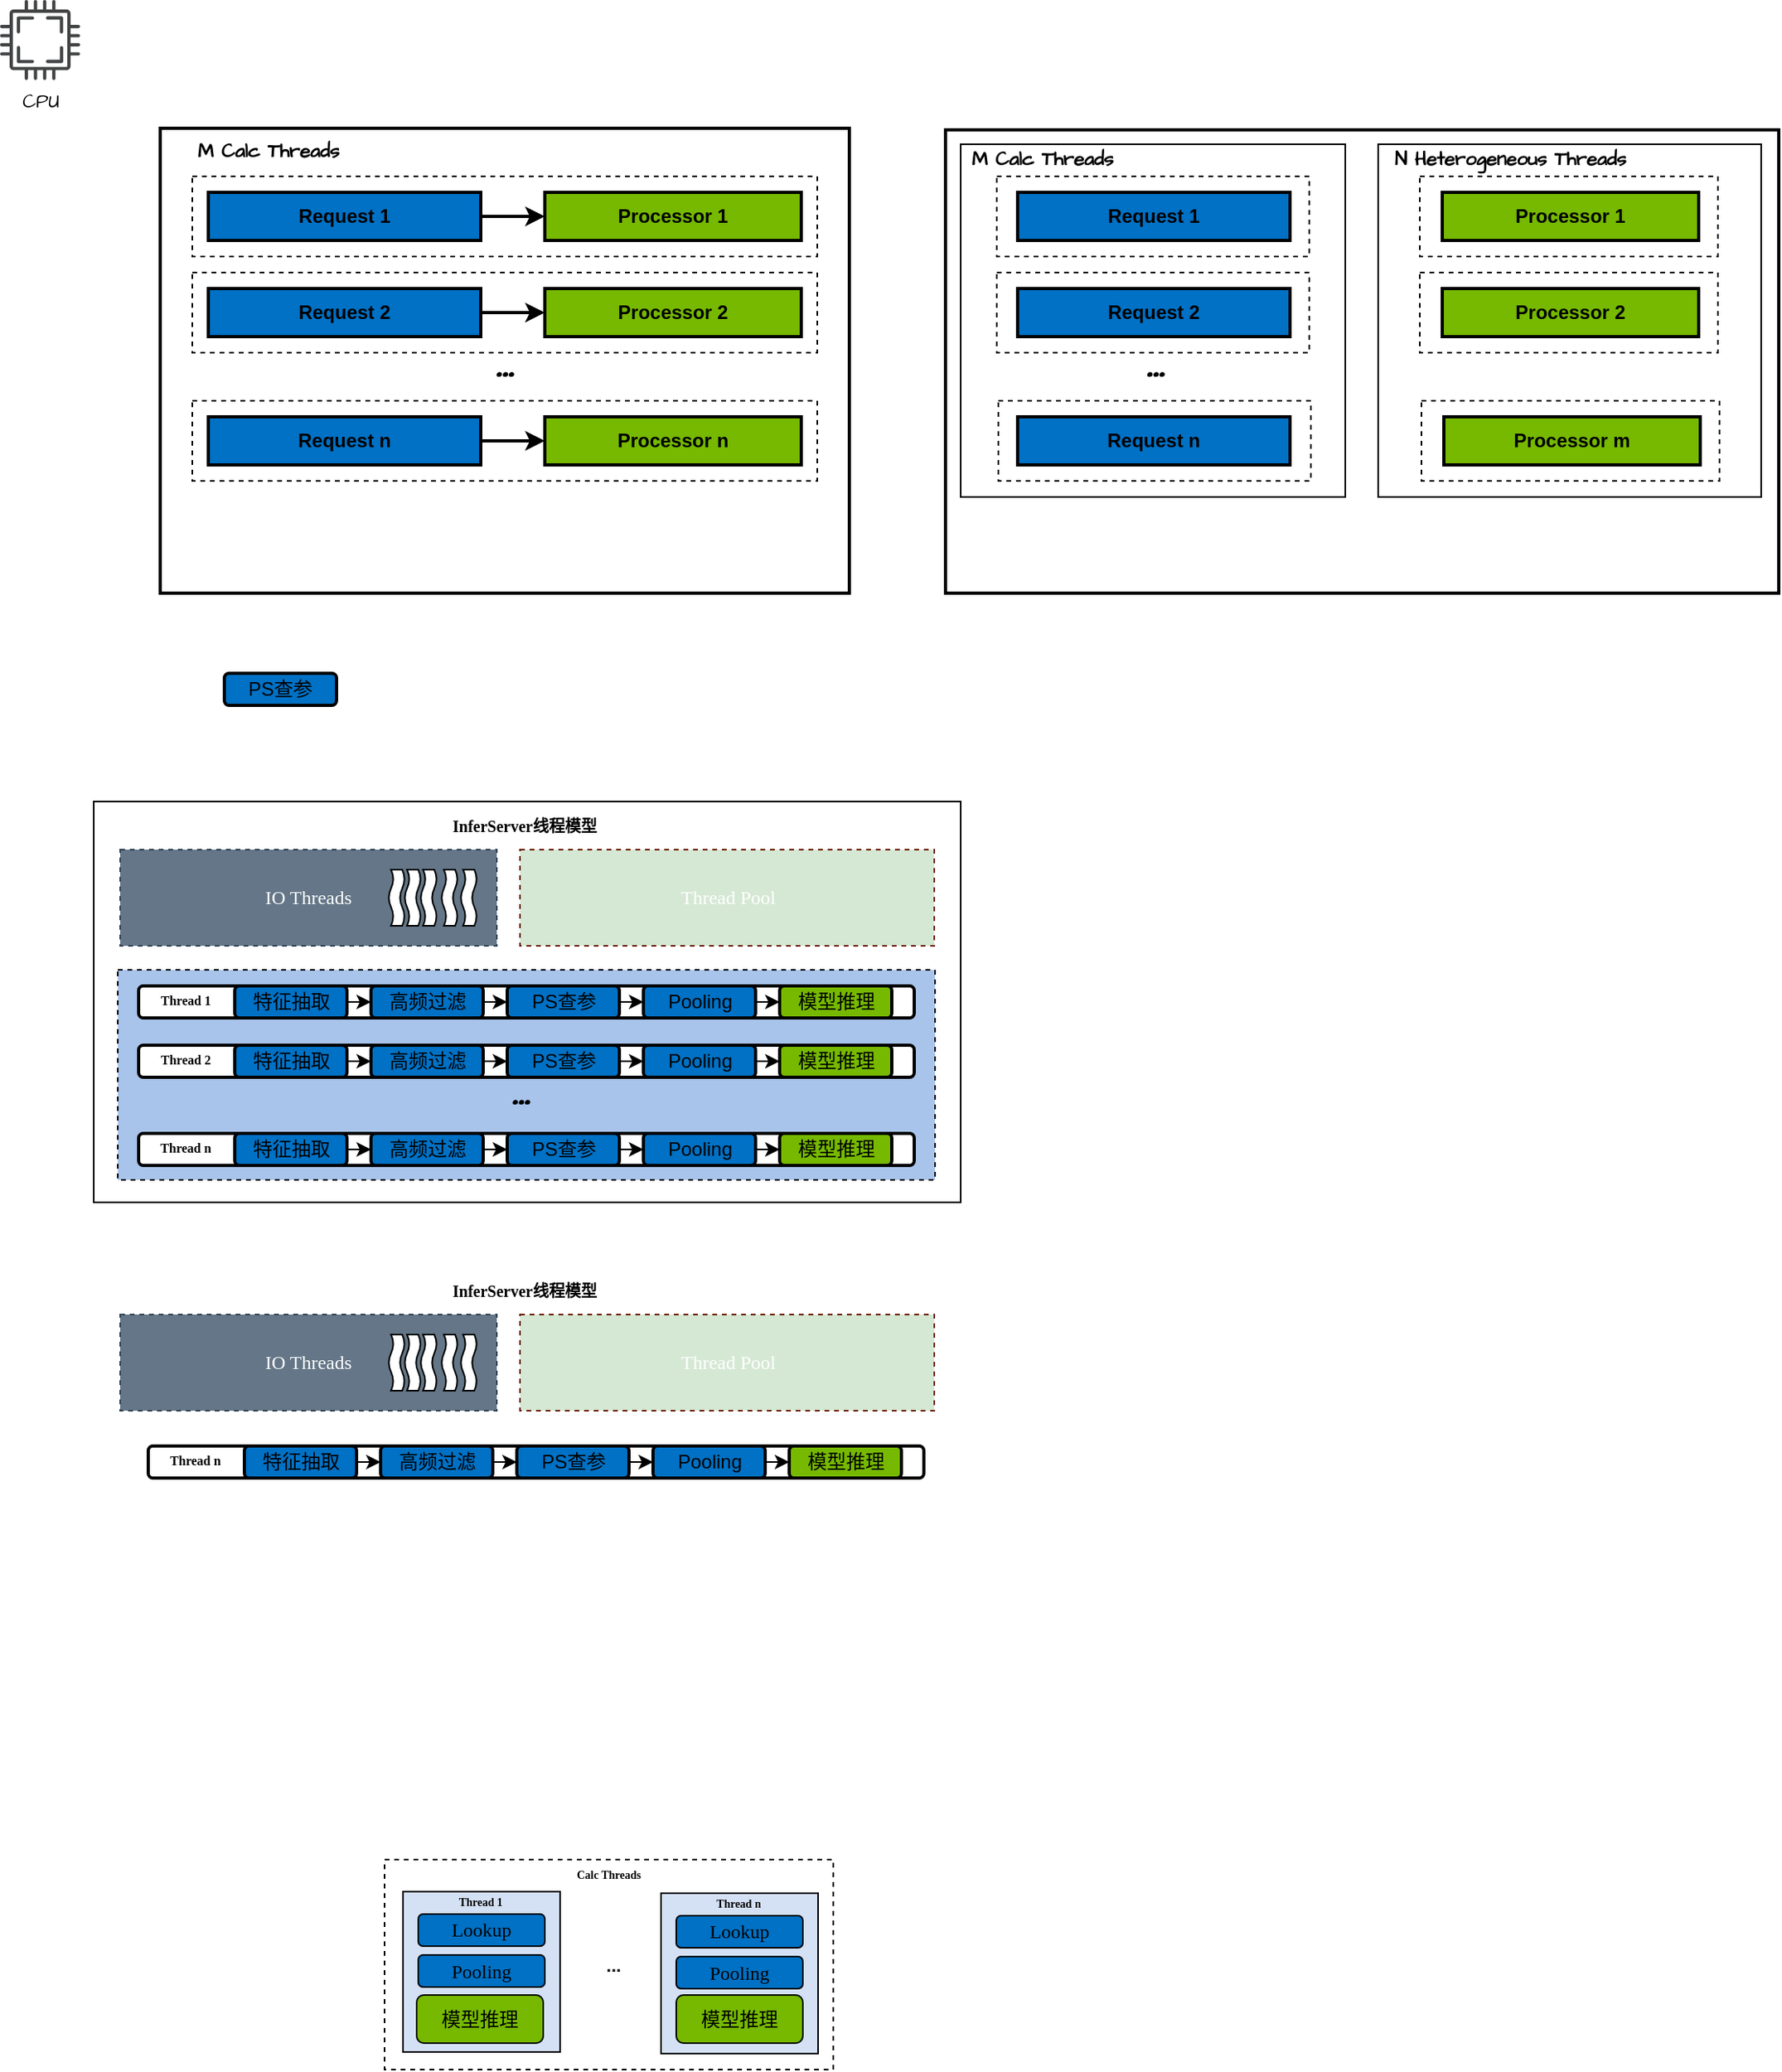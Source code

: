 <mxfile version="24.8.6">
  <diagram name="第 1 页" id="IZEYNK8IAkuICMWbv5_P">
    <mxGraphModel dx="977" dy="501" grid="1" gridSize="10" guides="1" tooltips="1" connect="1" arrows="1" fold="1" page="1" pageScale="1" pageWidth="827" pageHeight="1169" math="0" shadow="0">
      <root>
        <mxCell id="0" />
        <mxCell id="1" parent="0" />
        <mxCell id="9B94T_sQ_y04vvRiNsfj-45" value="" style="rounded=0;whiteSpace=wrap;html=1;hachureGap=4;fontFamily=Architects Daughter;fontSource=https%3A%2F%2Ffonts.googleapis.com%2Fcss%3Ffamily%3DArchitects%2BDaughter;strokeWidth=1;glass=0;" vertex="1" parent="1">
          <mxGeometry x="128.5" y="570" width="541" height="250" as="geometry" />
        </mxCell>
        <mxCell id="9B94T_sQ_y04vvRiNsfj-133" value="" style="rounded=0;whiteSpace=wrap;html=1;hachureGap=4;fontFamily=Architects Daughter;fontSource=https%3A%2F%2Ffonts.googleapis.com%2Fcss%3Ffamily%3DArchitects%2BDaughter;strokeWidth=1;dashed=1;fillColor=#A9C4EB;" vertex="1" parent="1">
          <mxGeometry x="143.5" y="675" width="510" height="131" as="geometry" />
        </mxCell>
        <mxCell id="9B94T_sQ_y04vvRiNsfj-39" value="" style="rounded=0;whiteSpace=wrap;html=1;hachureGap=4;fontFamily=Architects Daughter;fontSource=https%3A%2F%2Ffonts.googleapis.com%2Fcss%3Ffamily%3DArchitects%2BDaughter;strokeWidth=2;" vertex="1" parent="1">
          <mxGeometry x="660" y="151" width="520" height="289" as="geometry" />
        </mxCell>
        <mxCell id="9B94T_sQ_y04vvRiNsfj-41" value="" style="rounded=0;whiteSpace=wrap;html=1;hachureGap=4;fontFamily=Architects Daughter;fontSource=https%3A%2F%2Ffonts.googleapis.com%2Fcss%3Ffamily%3DArchitects%2BDaughter;" vertex="1" parent="1">
          <mxGeometry x="930" y="160" width="239" height="220" as="geometry" />
        </mxCell>
        <mxCell id="9B94T_sQ_y04vvRiNsfj-40" value="" style="rounded=0;whiteSpace=wrap;html=1;hachureGap=4;fontFamily=Architects Daughter;fontSource=https%3A%2F%2Ffonts.googleapis.com%2Fcss%3Ffamily%3DArchitects%2BDaughter;" vertex="1" parent="1">
          <mxGeometry x="669.5" y="160" width="240" height="220" as="geometry" />
        </mxCell>
        <mxCell id="9B94T_sQ_y04vvRiNsfj-30" value="" style="rounded=0;whiteSpace=wrap;html=1;dashed=1;strokeWidth=1;glass=0;" vertex="1" parent="1">
          <mxGeometry x="956" y="180" width="186" height="50" as="geometry" />
        </mxCell>
        <mxCell id="9B94T_sQ_y04vvRiNsfj-14" value="" style="rounded=0;whiteSpace=wrap;html=1;hachureGap=4;fontFamily=Architects Daughter;fontSource=https%3A%2F%2Ffonts.googleapis.com%2Fcss%3Ffamily%3DArchitects%2BDaughter;strokeWidth=2;" vertex="1" parent="1">
          <mxGeometry x="170" y="150" width="430" height="290" as="geometry" />
        </mxCell>
        <mxCell id="9B94T_sQ_y04vvRiNsfj-1" value="" style="rounded=0;whiteSpace=wrap;html=1;dashed=1;strokeWidth=1;glass=0;" vertex="1" parent="1">
          <mxGeometry x="190" y="180" width="390" height="50" as="geometry" />
        </mxCell>
        <mxCell id="9B94T_sQ_y04vvRiNsfj-4" style="edgeStyle=orthogonalEdgeStyle;rounded=0;hachureGap=4;orthogonalLoop=1;jettySize=auto;html=1;exitX=1;exitY=0.5;exitDx=0;exitDy=0;entryX=0;entryY=0.5;entryDx=0;entryDy=0;fontFamily=Architects Daughter;fontSource=https%3A%2F%2Ffonts.googleapis.com%2Fcss%3Ffamily%3DArchitects%2BDaughter;strokeWidth=2;" edge="1" parent="1" source="9B94T_sQ_y04vvRiNsfj-2" target="9B94T_sQ_y04vvRiNsfj-3">
          <mxGeometry relative="1" as="geometry" />
        </mxCell>
        <mxCell id="9B94T_sQ_y04vvRiNsfj-2" value="&lt;b&gt;Request 1&lt;/b&gt;" style="rounded=0;whiteSpace=wrap;html=1;strokeWidth=2;fillColor=#0071c5;" vertex="1" parent="1">
          <mxGeometry x="200" y="190" width="170" height="30" as="geometry" />
        </mxCell>
        <mxCell id="9B94T_sQ_y04vvRiNsfj-3" value="&lt;b&gt;Processor 1&lt;/b&gt;" style="rounded=0;whiteSpace=wrap;html=1;strokeWidth=2;fillColor=#76B900;" vertex="1" parent="1">
          <mxGeometry x="410" y="190" width="160" height="30" as="geometry" />
        </mxCell>
        <mxCell id="9B94T_sQ_y04vvRiNsfj-6" value="" style="rounded=0;whiteSpace=wrap;html=1;dashed=1;strokeWidth=1;glass=0;" vertex="1" parent="1">
          <mxGeometry x="190" y="240" width="390" height="50" as="geometry" />
        </mxCell>
        <mxCell id="9B94T_sQ_y04vvRiNsfj-7" style="edgeStyle=orthogonalEdgeStyle;rounded=0;hachureGap=4;orthogonalLoop=1;jettySize=auto;html=1;exitX=1;exitY=0.5;exitDx=0;exitDy=0;entryX=0;entryY=0.5;entryDx=0;entryDy=0;fontFamily=Architects Daughter;fontSource=https%3A%2F%2Ffonts.googleapis.com%2Fcss%3Ffamily%3DArchitects%2BDaughter;strokeWidth=2;" edge="1" parent="1" source="9B94T_sQ_y04vvRiNsfj-8" target="9B94T_sQ_y04vvRiNsfj-9">
          <mxGeometry relative="1" as="geometry" />
        </mxCell>
        <mxCell id="9B94T_sQ_y04vvRiNsfj-8" value="&lt;b&gt;Request 2&lt;/b&gt;" style="rounded=0;whiteSpace=wrap;html=1;strokeWidth=2;fillColor=#0071C5;" vertex="1" parent="1">
          <mxGeometry x="200" y="250" width="170" height="30" as="geometry" />
        </mxCell>
        <mxCell id="9B94T_sQ_y04vvRiNsfj-9" value="&lt;b&gt;Processor 2&lt;/b&gt;" style="rounded=0;whiteSpace=wrap;html=1;strokeWidth=2;fillColor=#76B900;" vertex="1" parent="1">
          <mxGeometry x="410" y="250" width="160" height="30" as="geometry" />
        </mxCell>
        <mxCell id="9B94T_sQ_y04vvRiNsfj-10" value="" style="rounded=0;whiteSpace=wrap;html=1;dashed=1;strokeWidth=1;glass=0;" vertex="1" parent="1">
          <mxGeometry x="190" y="320" width="390" height="50" as="geometry" />
        </mxCell>
        <mxCell id="9B94T_sQ_y04vvRiNsfj-11" style="edgeStyle=orthogonalEdgeStyle;rounded=0;hachureGap=4;orthogonalLoop=1;jettySize=auto;html=1;exitX=1;exitY=0.5;exitDx=0;exitDy=0;entryX=0;entryY=0.5;entryDx=0;entryDy=0;fontFamily=Architects Daughter;fontSource=https%3A%2F%2Ffonts.googleapis.com%2Fcss%3Ffamily%3DArchitects%2BDaughter;strokeWidth=2;" edge="1" parent="1" source="9B94T_sQ_y04vvRiNsfj-12" target="9B94T_sQ_y04vvRiNsfj-13">
          <mxGeometry relative="1" as="geometry" />
        </mxCell>
        <mxCell id="9B94T_sQ_y04vvRiNsfj-12" value="&lt;b&gt;Request n&lt;/b&gt;" style="rounded=0;whiteSpace=wrap;html=1;strokeWidth=2;fillColor=#0071C5;" vertex="1" parent="1">
          <mxGeometry x="200" y="330" width="170" height="30" as="geometry" />
        </mxCell>
        <mxCell id="9B94T_sQ_y04vvRiNsfj-13" value="&lt;b&gt;Processor n&lt;/b&gt;" style="rounded=0;whiteSpace=wrap;html=1;strokeWidth=2;fillColor=#76B900;" vertex="1" parent="1">
          <mxGeometry x="410" y="330" width="160" height="30" as="geometry" />
        </mxCell>
        <mxCell id="9B94T_sQ_y04vvRiNsfj-15" value="&lt;b&gt;&lt;font style=&quot;font-size: 27px;&quot;&gt;...&lt;/font&gt;&lt;/b&gt;" style="text;html=1;align=center;verticalAlign=middle;whiteSpace=wrap;rounded=0;fontFamily=Architects Daughter;fontSource=https%3A%2F%2Ffonts.googleapis.com%2Fcss%3Ffamily%3DArchitects%2BDaughter;" vertex="1" parent="1">
          <mxGeometry x="355" y="282" width="60" height="30" as="geometry" />
        </mxCell>
        <mxCell id="9B94T_sQ_y04vvRiNsfj-17" value="" style="rounded=0;whiteSpace=wrap;html=1;dashed=1;strokeWidth=1;glass=0;" vertex="1" parent="1">
          <mxGeometry x="692" y="180" width="195" height="50" as="geometry" />
        </mxCell>
        <mxCell id="9B94T_sQ_y04vvRiNsfj-19" value="&lt;b&gt;Request 1&lt;/b&gt;" style="rounded=0;whiteSpace=wrap;html=1;strokeWidth=2;fillColor=#0071c5;" vertex="1" parent="1">
          <mxGeometry x="705" y="190" width="170" height="30" as="geometry" />
        </mxCell>
        <mxCell id="9B94T_sQ_y04vvRiNsfj-20" value="&lt;b&gt;Processor 1&lt;/b&gt;" style="rounded=0;whiteSpace=wrap;html=1;strokeWidth=2;fillColor=#76B900;" vertex="1" parent="1">
          <mxGeometry x="970" y="190" width="160" height="30" as="geometry" />
        </mxCell>
        <mxCell id="9B94T_sQ_y04vvRiNsfj-21" value="" style="rounded=0;whiteSpace=wrap;html=1;dashed=1;strokeWidth=1;glass=0;" vertex="1" parent="1">
          <mxGeometry x="692" y="240" width="195" height="50" as="geometry" />
        </mxCell>
        <mxCell id="9B94T_sQ_y04vvRiNsfj-23" value="&lt;b&gt;Request 2&lt;/b&gt;" style="rounded=0;whiteSpace=wrap;html=1;strokeWidth=2;fillColor=#0071C5;" vertex="1" parent="1">
          <mxGeometry x="705" y="250" width="170" height="30" as="geometry" />
        </mxCell>
        <mxCell id="9B94T_sQ_y04vvRiNsfj-25" value="" style="rounded=0;whiteSpace=wrap;html=1;dashed=1;strokeWidth=1;glass=0;" vertex="1" parent="1">
          <mxGeometry x="693" y="320" width="195" height="50" as="geometry" />
        </mxCell>
        <mxCell id="9B94T_sQ_y04vvRiNsfj-27" value="&lt;b&gt;Request n&lt;/b&gt;" style="rounded=0;whiteSpace=wrap;html=1;strokeWidth=2;fillColor=#0071C5;" vertex="1" parent="1">
          <mxGeometry x="705" y="330" width="170" height="30" as="geometry" />
        </mxCell>
        <mxCell id="9B94T_sQ_y04vvRiNsfj-29" value="&lt;b&gt;&lt;font style=&quot;font-size: 27px;&quot;&gt;...&lt;/font&gt;&lt;/b&gt;" style="text;html=1;align=center;verticalAlign=middle;whiteSpace=wrap;rounded=0;fontFamily=Architects Daughter;fontSource=https%3A%2F%2Ffonts.googleapis.com%2Fcss%3Ffamily%3DArchitects%2BDaughter;" vertex="1" parent="1">
          <mxGeometry x="761" y="282" width="60" height="30" as="geometry" />
        </mxCell>
        <mxCell id="9B94T_sQ_y04vvRiNsfj-34" value="M Calc Threads&amp;nbsp;" style="text;html=1;align=center;verticalAlign=middle;whiteSpace=wrap;rounded=0;fontFamily=Architects Daughter;fontSource=https%3A%2F%2Ffonts.googleapis.com%2Fcss%3Ffamily%3DArchitects%2BDaughter;strokeWidth=4;fontStyle=1" vertex="1" parent="1">
          <mxGeometry x="180" y="150" width="120" height="30" as="geometry" />
        </mxCell>
        <mxCell id="9B94T_sQ_y04vvRiNsfj-35" value="" style="rounded=0;whiteSpace=wrap;html=1;dashed=1;strokeWidth=1;glass=0;" vertex="1" parent="1">
          <mxGeometry x="956" y="240" width="186" height="50" as="geometry" />
        </mxCell>
        <mxCell id="9B94T_sQ_y04vvRiNsfj-36" value="&lt;b&gt;Processor 2&lt;/b&gt;" style="rounded=0;whiteSpace=wrap;html=1;strokeWidth=2;fillColor=#76B900;" vertex="1" parent="1">
          <mxGeometry x="970" y="250" width="160" height="30" as="geometry" />
        </mxCell>
        <mxCell id="9B94T_sQ_y04vvRiNsfj-37" value="" style="rounded=0;whiteSpace=wrap;html=1;dashed=1;strokeWidth=1;glass=0;" vertex="1" parent="1">
          <mxGeometry x="957" y="320" width="186" height="50" as="geometry" />
        </mxCell>
        <mxCell id="9B94T_sQ_y04vvRiNsfj-38" value="&lt;b&gt;Processor m&lt;/b&gt;" style="rounded=0;whiteSpace=wrap;html=1;strokeWidth=2;fillColor=#76B900;" vertex="1" parent="1">
          <mxGeometry x="971" y="330" width="160" height="30" as="geometry" />
        </mxCell>
        <mxCell id="9B94T_sQ_y04vvRiNsfj-42" value="M Calc Threads&amp;nbsp;" style="text;html=1;align=center;verticalAlign=middle;whiteSpace=wrap;rounded=0;fontFamily=Architects Daughter;fontSource=https%3A%2F%2Ffonts.googleapis.com%2Fcss%3Ffamily%3DArchitects%2BDaughter;strokeWidth=4;fontStyle=1" vertex="1" parent="1">
          <mxGeometry x="663" y="160" width="120" height="20" as="geometry" />
        </mxCell>
        <mxCell id="9B94T_sQ_y04vvRiNsfj-43" value="N Heterogeneous Threads&amp;nbsp;" style="text;html=1;align=center;verticalAlign=middle;whiteSpace=wrap;rounded=0;fontFamily=Architects Daughter;fontSource=https%3A%2F%2Ffonts.googleapis.com%2Fcss%3Ffamily%3DArchitects%2BDaughter;strokeWidth=4;fontStyle=1" vertex="1" parent="1">
          <mxGeometry x="930" y="160" width="170" height="20" as="geometry" />
        </mxCell>
        <mxCell id="9B94T_sQ_y04vvRiNsfj-44" value="CPU" style="sketch=0;pointerEvents=1;shadow=0;dashed=0;html=1;strokeColor=none;fillColor=#434445;aspect=fixed;labelPosition=center;verticalLabelPosition=bottom;verticalAlign=top;align=center;outlineConnect=0;shape=mxgraph.vvd.cpu;hachureGap=4;jiggle=2;curveFitting=1;fontFamily=Architects Daughter;fontSource=https%3A%2F%2Ffonts.googleapis.com%2Fcss%3Ffamily%3DArchitects%2BDaughter;" vertex="1" parent="1">
          <mxGeometry x="70" y="70" width="50" height="50" as="geometry" />
        </mxCell>
        <mxCell id="9B94T_sQ_y04vvRiNsfj-46" value="" style="rounded=1;whiteSpace=wrap;html=1;strokeWidth=2;glass=0;" vertex="1" parent="1">
          <mxGeometry x="156.5" y="685" width="484" height="20" as="geometry" />
        </mxCell>
        <mxCell id="9B94T_sQ_y04vvRiNsfj-70" style="edgeStyle=orthogonalEdgeStyle;rounded=0;hachureGap=4;orthogonalLoop=1;jettySize=auto;html=1;exitX=1;exitY=0.5;exitDx=0;exitDy=0;entryX=0;entryY=0.5;entryDx=0;entryDy=0;fontFamily=Architects Daughter;fontSource=https%3A%2F%2Ffonts.googleapis.com%2Fcss%3Ffamily%3DArchitects%2BDaughter;" edge="1" parent="1" source="9B94T_sQ_y04vvRiNsfj-48" target="9B94T_sQ_y04vvRiNsfj-62">
          <mxGeometry relative="1" as="geometry" />
        </mxCell>
        <mxCell id="9B94T_sQ_y04vvRiNsfj-48" value="特征抽取" style="rounded=1;whiteSpace=wrap;html=1;strokeWidth=2;fillColor=#0071c5;" vertex="1" parent="1">
          <mxGeometry x="216.5" y="685" width="70" height="20" as="geometry" />
        </mxCell>
        <mxCell id="9B94T_sQ_y04vvRiNsfj-71" style="edgeStyle=orthogonalEdgeStyle;rounded=0;hachureGap=4;orthogonalLoop=1;jettySize=auto;html=1;exitX=1;exitY=0.5;exitDx=0;exitDy=0;entryX=0;entryY=0.5;entryDx=0;entryDy=0;fontFamily=Architects Daughter;fontSource=https%3A%2F%2Ffonts.googleapis.com%2Fcss%3Ffamily%3DArchitects%2BDaughter;" edge="1" parent="1" source="9B94T_sQ_y04vvRiNsfj-62" target="9B94T_sQ_y04vvRiNsfj-64">
          <mxGeometry relative="1" as="geometry" />
        </mxCell>
        <mxCell id="9B94T_sQ_y04vvRiNsfj-62" value="高频过滤" style="rounded=1;whiteSpace=wrap;html=1;strokeWidth=2;fillColor=#0071c5;" vertex="1" parent="1">
          <mxGeometry x="301.5" y="685" width="70" height="20" as="geometry" />
        </mxCell>
        <mxCell id="9B94T_sQ_y04vvRiNsfj-74" style="edgeStyle=orthogonalEdgeStyle;rounded=0;hachureGap=4;orthogonalLoop=1;jettySize=auto;html=1;exitX=1;exitY=0.5;exitDx=0;exitDy=0;entryX=0;entryY=0.5;entryDx=0;entryDy=0;fontFamily=Architects Daughter;fontSource=https%3A%2F%2Ffonts.googleapis.com%2Fcss%3Ffamily%3DArchitects%2BDaughter;" edge="1" parent="1" source="9B94T_sQ_y04vvRiNsfj-63" target="9B94T_sQ_y04vvRiNsfj-65">
          <mxGeometry relative="1" as="geometry" />
        </mxCell>
        <mxCell id="9B94T_sQ_y04vvRiNsfj-63" value="Pooling" style="rounded=1;whiteSpace=wrap;html=1;strokeWidth=2;fillColor=#0071c5;" vertex="1" parent="1">
          <mxGeometry x="471.5" y="685" width="70" height="20" as="geometry" />
        </mxCell>
        <mxCell id="9B94T_sQ_y04vvRiNsfj-72" style="edgeStyle=orthogonalEdgeStyle;rounded=0;hachureGap=4;orthogonalLoop=1;jettySize=auto;html=1;exitX=1;exitY=0.5;exitDx=0;exitDy=0;entryX=0;entryY=0.5;entryDx=0;entryDy=0;fontFamily=Architects Daughter;fontSource=https%3A%2F%2Ffonts.googleapis.com%2Fcss%3Ffamily%3DArchitects%2BDaughter;" edge="1" parent="1" source="9B94T_sQ_y04vvRiNsfj-64" target="9B94T_sQ_y04vvRiNsfj-63">
          <mxGeometry relative="1" as="geometry" />
        </mxCell>
        <mxCell id="9B94T_sQ_y04vvRiNsfj-64" value="&lt;span style=&quot;font-weight: normal;&quot;&gt;PS查参&lt;/span&gt;" style="rounded=1;whiteSpace=wrap;html=1;strokeWidth=2;fillColor=#0071c5;fontStyle=1" vertex="1" parent="1">
          <mxGeometry x="386.5" y="685" width="70" height="20" as="geometry" />
        </mxCell>
        <mxCell id="9B94T_sQ_y04vvRiNsfj-65" value="模型推理" style="rounded=1;whiteSpace=wrap;html=1;strokeWidth=2;fillColor=#76B900;" vertex="1" parent="1">
          <mxGeometry x="556.5" y="685" width="70" height="20" as="geometry" />
        </mxCell>
        <mxCell id="9B94T_sQ_y04vvRiNsfj-85" value="InferServer线程模型" style="text;html=1;align=center;verticalAlign=middle;whiteSpace=wrap;rounded=0;fontFamily=Verdana;strokeWidth=4;fontStyle=1;fontSize=10;" vertex="1" parent="1">
          <mxGeometry x="339.25" y="570" width="117.25" height="30" as="geometry" />
        </mxCell>
        <mxCell id="9B94T_sQ_y04vvRiNsfj-109" value="&lt;font style=&quot;font-size: 8px;&quot;&gt;Thread 1&lt;/font&gt;" style="text;html=1;align=center;verticalAlign=middle;whiteSpace=wrap;rounded=0;fontFamily=Verdana;strokeWidth=4;fontStyle=1;" vertex="1" parent="1">
          <mxGeometry x="150.5" y="683" width="70" height="20" as="geometry" />
        </mxCell>
        <mxCell id="9B94T_sQ_y04vvRiNsfj-110" value="&lt;span style=&quot;font-weight: normal;&quot;&gt;PS查参&lt;/span&gt;" style="rounded=1;whiteSpace=wrap;html=1;strokeWidth=2;fillColor=#0071c5;fontStyle=1" vertex="1" parent="1">
          <mxGeometry x="210" y="490" width="70" height="20" as="geometry" />
        </mxCell>
        <mxCell id="9B94T_sQ_y04vvRiNsfj-111" value="" style="rounded=1;whiteSpace=wrap;html=1;strokeWidth=2;glass=0;" vertex="1" parent="1">
          <mxGeometry x="156.5" y="722" width="484" height="20" as="geometry" />
        </mxCell>
        <mxCell id="9B94T_sQ_y04vvRiNsfj-112" style="edgeStyle=orthogonalEdgeStyle;rounded=0;hachureGap=4;orthogonalLoop=1;jettySize=auto;html=1;exitX=1;exitY=0.5;exitDx=0;exitDy=0;entryX=0;entryY=0.5;entryDx=0;entryDy=0;fontFamily=Architects Daughter;fontSource=https%3A%2F%2Ffonts.googleapis.com%2Fcss%3Ffamily%3DArchitects%2BDaughter;" edge="1" parent="1" source="9B94T_sQ_y04vvRiNsfj-113" target="9B94T_sQ_y04vvRiNsfj-115">
          <mxGeometry relative="1" as="geometry" />
        </mxCell>
        <mxCell id="9B94T_sQ_y04vvRiNsfj-113" value="特征抽取" style="rounded=1;whiteSpace=wrap;html=1;strokeWidth=2;fillColor=#0071c5;" vertex="1" parent="1">
          <mxGeometry x="216.5" y="722" width="70" height="20" as="geometry" />
        </mxCell>
        <mxCell id="9B94T_sQ_y04vvRiNsfj-114" style="edgeStyle=orthogonalEdgeStyle;rounded=0;hachureGap=4;orthogonalLoop=1;jettySize=auto;html=1;exitX=1;exitY=0.5;exitDx=0;exitDy=0;entryX=0;entryY=0.5;entryDx=0;entryDy=0;fontFamily=Architects Daughter;fontSource=https%3A%2F%2Ffonts.googleapis.com%2Fcss%3Ffamily%3DArchitects%2BDaughter;" edge="1" parent="1" source="9B94T_sQ_y04vvRiNsfj-115" target="9B94T_sQ_y04vvRiNsfj-119">
          <mxGeometry relative="1" as="geometry" />
        </mxCell>
        <mxCell id="9B94T_sQ_y04vvRiNsfj-115" value="高频过滤" style="rounded=1;whiteSpace=wrap;html=1;strokeWidth=2;fillColor=#0071c5;" vertex="1" parent="1">
          <mxGeometry x="301.5" y="722" width="70" height="20" as="geometry" />
        </mxCell>
        <mxCell id="9B94T_sQ_y04vvRiNsfj-116" style="edgeStyle=orthogonalEdgeStyle;rounded=0;hachureGap=4;orthogonalLoop=1;jettySize=auto;html=1;exitX=1;exitY=0.5;exitDx=0;exitDy=0;entryX=0;entryY=0.5;entryDx=0;entryDy=0;fontFamily=Architects Daughter;fontSource=https%3A%2F%2Ffonts.googleapis.com%2Fcss%3Ffamily%3DArchitects%2BDaughter;" edge="1" parent="1" source="9B94T_sQ_y04vvRiNsfj-117" target="9B94T_sQ_y04vvRiNsfj-120">
          <mxGeometry relative="1" as="geometry" />
        </mxCell>
        <mxCell id="9B94T_sQ_y04vvRiNsfj-117" value="Pooling" style="rounded=1;whiteSpace=wrap;html=1;strokeWidth=2;fillColor=#0071c5;" vertex="1" parent="1">
          <mxGeometry x="471.5" y="722" width="70" height="20" as="geometry" />
        </mxCell>
        <mxCell id="9B94T_sQ_y04vvRiNsfj-118" style="edgeStyle=orthogonalEdgeStyle;rounded=0;hachureGap=4;orthogonalLoop=1;jettySize=auto;html=1;exitX=1;exitY=0.5;exitDx=0;exitDy=0;entryX=0;entryY=0.5;entryDx=0;entryDy=0;fontFamily=Architects Daughter;fontSource=https%3A%2F%2Ffonts.googleapis.com%2Fcss%3Ffamily%3DArchitects%2BDaughter;" edge="1" parent="1" source="9B94T_sQ_y04vvRiNsfj-119" target="9B94T_sQ_y04vvRiNsfj-117">
          <mxGeometry relative="1" as="geometry" />
        </mxCell>
        <mxCell id="9B94T_sQ_y04vvRiNsfj-119" value="&lt;span style=&quot;font-weight: normal;&quot;&gt;PS查参&lt;/span&gt;" style="rounded=1;whiteSpace=wrap;html=1;strokeWidth=2;fillColor=#0071c5;fontStyle=1" vertex="1" parent="1">
          <mxGeometry x="386.5" y="722" width="70" height="20" as="geometry" />
        </mxCell>
        <mxCell id="9B94T_sQ_y04vvRiNsfj-120" value="模型推理" style="rounded=1;whiteSpace=wrap;html=1;strokeWidth=2;fillColor=#76B900;" vertex="1" parent="1">
          <mxGeometry x="556.5" y="722" width="70" height="20" as="geometry" />
        </mxCell>
        <mxCell id="9B94T_sQ_y04vvRiNsfj-121" value="&lt;font style=&quot;font-size: 8px;&quot;&gt;Thread 2&lt;/font&gt;" style="text;html=1;align=center;verticalAlign=middle;whiteSpace=wrap;rounded=0;fontFamily=Verdana;strokeWidth=4;fontStyle=1;" vertex="1" parent="1">
          <mxGeometry x="150.5" y="720" width="70" height="20" as="geometry" />
        </mxCell>
        <mxCell id="9B94T_sQ_y04vvRiNsfj-122" value="" style="rounded=1;whiteSpace=wrap;html=1;strokeWidth=2;glass=0;" vertex="1" parent="1">
          <mxGeometry x="156.5" y="777" width="484" height="20" as="geometry" />
        </mxCell>
        <mxCell id="9B94T_sQ_y04vvRiNsfj-123" style="edgeStyle=orthogonalEdgeStyle;rounded=0;hachureGap=4;orthogonalLoop=1;jettySize=auto;html=1;exitX=1;exitY=0.5;exitDx=0;exitDy=0;entryX=0;entryY=0.5;entryDx=0;entryDy=0;fontFamily=Architects Daughter;fontSource=https%3A%2F%2Ffonts.googleapis.com%2Fcss%3Ffamily%3DArchitects%2BDaughter;" edge="1" parent="1" source="9B94T_sQ_y04vvRiNsfj-124" target="9B94T_sQ_y04vvRiNsfj-126">
          <mxGeometry relative="1" as="geometry" />
        </mxCell>
        <mxCell id="9B94T_sQ_y04vvRiNsfj-124" value="特征抽取" style="rounded=1;whiteSpace=wrap;html=1;strokeWidth=2;fillColor=#0071c5;" vertex="1" parent="1">
          <mxGeometry x="216.5" y="777" width="70" height="20" as="geometry" />
        </mxCell>
        <mxCell id="9B94T_sQ_y04vvRiNsfj-125" style="edgeStyle=orthogonalEdgeStyle;rounded=0;hachureGap=4;orthogonalLoop=1;jettySize=auto;html=1;exitX=1;exitY=0.5;exitDx=0;exitDy=0;entryX=0;entryY=0.5;entryDx=0;entryDy=0;fontFamily=Architects Daughter;fontSource=https%3A%2F%2Ffonts.googleapis.com%2Fcss%3Ffamily%3DArchitects%2BDaughter;" edge="1" parent="1" source="9B94T_sQ_y04vvRiNsfj-126" target="9B94T_sQ_y04vvRiNsfj-130">
          <mxGeometry relative="1" as="geometry" />
        </mxCell>
        <mxCell id="9B94T_sQ_y04vvRiNsfj-126" value="高频过滤" style="rounded=1;whiteSpace=wrap;html=1;strokeWidth=2;fillColor=#0071c5;" vertex="1" parent="1">
          <mxGeometry x="301.5" y="777" width="70" height="20" as="geometry" />
        </mxCell>
        <mxCell id="9B94T_sQ_y04vvRiNsfj-127" style="edgeStyle=orthogonalEdgeStyle;rounded=0;hachureGap=4;orthogonalLoop=1;jettySize=auto;html=1;exitX=1;exitY=0.5;exitDx=0;exitDy=0;entryX=0;entryY=0.5;entryDx=0;entryDy=0;fontFamily=Architects Daughter;fontSource=https%3A%2F%2Ffonts.googleapis.com%2Fcss%3Ffamily%3DArchitects%2BDaughter;" edge="1" parent="1" source="9B94T_sQ_y04vvRiNsfj-128" target="9B94T_sQ_y04vvRiNsfj-131">
          <mxGeometry relative="1" as="geometry" />
        </mxCell>
        <mxCell id="9B94T_sQ_y04vvRiNsfj-128" value="Pooling" style="rounded=1;whiteSpace=wrap;html=1;strokeWidth=2;fillColor=#0071c5;" vertex="1" parent="1">
          <mxGeometry x="471.5" y="777" width="70" height="20" as="geometry" />
        </mxCell>
        <mxCell id="9B94T_sQ_y04vvRiNsfj-129" style="edgeStyle=orthogonalEdgeStyle;rounded=0;hachureGap=4;orthogonalLoop=1;jettySize=auto;html=1;exitX=1;exitY=0.5;exitDx=0;exitDy=0;entryX=0;entryY=0.5;entryDx=0;entryDy=0;fontFamily=Architects Daughter;fontSource=https%3A%2F%2Ffonts.googleapis.com%2Fcss%3Ffamily%3DArchitects%2BDaughter;" edge="1" parent="1" source="9B94T_sQ_y04vvRiNsfj-130" target="9B94T_sQ_y04vvRiNsfj-128">
          <mxGeometry relative="1" as="geometry" />
        </mxCell>
        <mxCell id="9B94T_sQ_y04vvRiNsfj-130" value="&lt;span style=&quot;font-weight: normal;&quot;&gt;PS查参&lt;/span&gt;" style="rounded=1;whiteSpace=wrap;html=1;strokeWidth=2;fillColor=#0071c5;fontStyle=1" vertex="1" parent="1">
          <mxGeometry x="386.5" y="777" width="70" height="20" as="geometry" />
        </mxCell>
        <mxCell id="9B94T_sQ_y04vvRiNsfj-131" value="模型推理" style="rounded=1;whiteSpace=wrap;html=1;strokeWidth=2;fillColor=#76B900;" vertex="1" parent="1">
          <mxGeometry x="556.5" y="777" width="70" height="20" as="geometry" />
        </mxCell>
        <mxCell id="9B94T_sQ_y04vvRiNsfj-132" value="&lt;font style=&quot;font-size: 8px;&quot;&gt;Thread n&lt;/font&gt;" style="text;html=1;align=center;verticalAlign=middle;whiteSpace=wrap;rounded=0;fontFamily=Verdana;strokeWidth=4;fontStyle=1;" vertex="1" parent="1">
          <mxGeometry x="150.5" y="775" width="70" height="20" as="geometry" />
        </mxCell>
        <mxCell id="9B94T_sQ_y04vvRiNsfj-135" value="&lt;b&gt;&lt;font style=&quot;font-size: 27px;&quot;&gt;...&lt;/font&gt;&lt;/b&gt;" style="text;html=1;align=center;verticalAlign=middle;whiteSpace=wrap;rounded=0;fontFamily=Architects Daughter;fontSource=https%3A%2F%2Ffonts.googleapis.com%2Fcss%3Ffamily%3DArchitects%2BDaughter;" vertex="1" parent="1">
          <mxGeometry x="365" y="736" width="60" height="30" as="geometry" />
        </mxCell>
        <mxCell id="9B94T_sQ_y04vvRiNsfj-136" value="&lt;font face=&quot;Verdana&quot;&gt;IO Threads&lt;/font&gt;" style="rounded=0;whiteSpace=wrap;html=1;hachureGap=4;fontFamily=Architects Daughter;fontSource=https%3A%2F%2Ffonts.googleapis.com%2Fcss%3Ffamily%3DArchitects%2BDaughter;fillColor=#647687;fontColor=#ffffff;strokeColor=#314354;dashed=1;" vertex="1" parent="1">
          <mxGeometry x="145" y="600" width="235" height="60" as="geometry" />
        </mxCell>
        <mxCell id="9B94T_sQ_y04vvRiNsfj-137" value="&lt;font face=&quot;Verdana&quot;&gt;Thread Pool&lt;/font&gt;" style="rounded=0;whiteSpace=wrap;html=1;hachureGap=4;fontFamily=Architects Daughter;fontSource=https%3A%2F%2Ffonts.googleapis.com%2Fcss%3Ffamily%3DArchitects%2BDaughter;dashed=1;fillColor=#D5E8D4;fontColor=#ffffff;strokeColor=#6D1F00;" vertex="1" parent="1">
          <mxGeometry x="394.5" y="600" width="258.5" height="60" as="geometry" />
        </mxCell>
        <mxCell id="9B94T_sQ_y04vvRiNsfj-139" value="" style="verticalLabelPosition=bottom;verticalAlign=top;html=1;shape=mxgraph.basic.wave2;dy=0.3;hachureGap=4;fontFamily=Architects Daughter;fontSource=https%3A%2F%2Ffonts.googleapis.com%2Fcss%3Ffamily%3DArchitects%2BDaughter;rotation=90;" vertex="1" parent="1">
          <mxGeometry x="300" y="625" width="35" height="10" as="geometry" />
        </mxCell>
        <mxCell id="9B94T_sQ_y04vvRiNsfj-140" value="" style="verticalLabelPosition=bottom;verticalAlign=top;html=1;shape=mxgraph.basic.wave2;dy=0.3;hachureGap=4;fontFamily=Architects Daughter;fontSource=https%3A%2F%2Ffonts.googleapis.com%2Fcss%3Ffamily%3DArchitects%2BDaughter;rotation=90;" vertex="1" parent="1">
          <mxGeometry x="310" y="625" width="35" height="10" as="geometry" />
        </mxCell>
        <mxCell id="9B94T_sQ_y04vvRiNsfj-141" value="" style="verticalLabelPosition=bottom;verticalAlign=top;html=1;shape=mxgraph.basic.wave2;dy=0.3;hachureGap=4;fontFamily=Architects Daughter;fontSource=https%3A%2F%2Ffonts.googleapis.com%2Fcss%3Ffamily%3DArchitects%2BDaughter;rotation=90;" vertex="1" parent="1">
          <mxGeometry x="320" y="625" width="35" height="10" as="geometry" />
        </mxCell>
        <mxCell id="9B94T_sQ_y04vvRiNsfj-142" value="" style="verticalLabelPosition=bottom;verticalAlign=top;html=1;shape=mxgraph.basic.wave2;dy=0.3;hachureGap=4;fontFamily=Architects Daughter;fontSource=https%3A%2F%2Ffonts.googleapis.com%2Fcss%3Ffamily%3DArchitects%2BDaughter;rotation=90;" vertex="1" parent="1">
          <mxGeometry x="345" y="625" width="35" height="10" as="geometry" />
        </mxCell>
        <mxCell id="9B94T_sQ_y04vvRiNsfj-143" value="" style="verticalLabelPosition=bottom;verticalAlign=top;html=1;shape=mxgraph.basic.wave2;dy=0.3;hachureGap=4;fontFamily=Architects Daughter;fontSource=https%3A%2F%2Ffonts.googleapis.com%2Fcss%3Ffamily%3DArchitects%2BDaughter;rotation=90;" vertex="1" parent="1">
          <mxGeometry x="333" y="625" width="35" height="10" as="geometry" />
        </mxCell>
        <mxCell id="9B94T_sQ_y04vvRiNsfj-145" value="" style="rounded=0;whiteSpace=wrap;html=1;hachureGap=4;fontFamily=Architects Daughter;fontSource=https%3A%2F%2Ffonts.googleapis.com%2Fcss%3Ffamily%3DArchitects%2BDaughter;strokeWidth=1;dashed=1;fillColor=#FFFFFF;" vertex="1" parent="1">
          <mxGeometry x="310" y="1230" width="280" height="131" as="geometry" />
        </mxCell>
        <mxCell id="9B94T_sQ_y04vvRiNsfj-156" value="InferServer线程模型" style="text;html=1;align=center;verticalAlign=middle;whiteSpace=wrap;rounded=0;fontFamily=Verdana;strokeWidth=4;fontStyle=1;fontSize=10;" vertex="1" parent="1">
          <mxGeometry x="339.25" y="860" width="117.25" height="30" as="geometry" />
        </mxCell>
        <mxCell id="9B94T_sQ_y04vvRiNsfj-169" value="" style="rounded=1;whiteSpace=wrap;html=1;strokeWidth=2;glass=0;" vertex="1" parent="1">
          <mxGeometry x="162.5" y="972" width="484" height="20" as="geometry" />
        </mxCell>
        <mxCell id="9B94T_sQ_y04vvRiNsfj-170" style="edgeStyle=orthogonalEdgeStyle;rounded=0;hachureGap=4;orthogonalLoop=1;jettySize=auto;html=1;exitX=1;exitY=0.5;exitDx=0;exitDy=0;entryX=0;entryY=0.5;entryDx=0;entryDy=0;fontFamily=Architects Daughter;fontSource=https%3A%2F%2Ffonts.googleapis.com%2Fcss%3Ffamily%3DArchitects%2BDaughter;" edge="1" parent="1" source="9B94T_sQ_y04vvRiNsfj-171" target="9B94T_sQ_y04vvRiNsfj-173">
          <mxGeometry relative="1" as="geometry" />
        </mxCell>
        <mxCell id="9B94T_sQ_y04vvRiNsfj-171" value="特征抽取" style="rounded=1;whiteSpace=wrap;html=1;strokeWidth=2;fillColor=#0071c5;" vertex="1" parent="1">
          <mxGeometry x="222.5" y="972" width="70" height="20" as="geometry" />
        </mxCell>
        <mxCell id="9B94T_sQ_y04vvRiNsfj-172" style="edgeStyle=orthogonalEdgeStyle;rounded=0;hachureGap=4;orthogonalLoop=1;jettySize=auto;html=1;exitX=1;exitY=0.5;exitDx=0;exitDy=0;entryX=0;entryY=0.5;entryDx=0;entryDy=0;fontFamily=Architects Daughter;fontSource=https%3A%2F%2Ffonts.googleapis.com%2Fcss%3Ffamily%3DArchitects%2BDaughter;" edge="1" parent="1" source="9B94T_sQ_y04vvRiNsfj-173" target="9B94T_sQ_y04vvRiNsfj-177">
          <mxGeometry relative="1" as="geometry" />
        </mxCell>
        <mxCell id="9B94T_sQ_y04vvRiNsfj-173" value="高频过滤" style="rounded=1;whiteSpace=wrap;html=1;strokeWidth=2;fillColor=#0071c5;" vertex="1" parent="1">
          <mxGeometry x="307.5" y="972" width="70" height="20" as="geometry" />
        </mxCell>
        <mxCell id="9B94T_sQ_y04vvRiNsfj-174" style="edgeStyle=orthogonalEdgeStyle;rounded=0;hachureGap=4;orthogonalLoop=1;jettySize=auto;html=1;exitX=1;exitY=0.5;exitDx=0;exitDy=0;entryX=0;entryY=0.5;entryDx=0;entryDy=0;fontFamily=Architects Daughter;fontSource=https%3A%2F%2Ffonts.googleapis.com%2Fcss%3Ffamily%3DArchitects%2BDaughter;" edge="1" parent="1" source="9B94T_sQ_y04vvRiNsfj-175" target="9B94T_sQ_y04vvRiNsfj-178">
          <mxGeometry relative="1" as="geometry" />
        </mxCell>
        <mxCell id="9B94T_sQ_y04vvRiNsfj-175" value="Pooling" style="rounded=1;whiteSpace=wrap;html=1;strokeWidth=2;fillColor=#0071c5;" vertex="1" parent="1">
          <mxGeometry x="477.5" y="972" width="70" height="20" as="geometry" />
        </mxCell>
        <mxCell id="9B94T_sQ_y04vvRiNsfj-176" style="edgeStyle=orthogonalEdgeStyle;rounded=0;hachureGap=4;orthogonalLoop=1;jettySize=auto;html=1;exitX=1;exitY=0.5;exitDx=0;exitDy=0;entryX=0;entryY=0.5;entryDx=0;entryDy=0;fontFamily=Architects Daughter;fontSource=https%3A%2F%2Ffonts.googleapis.com%2Fcss%3Ffamily%3DArchitects%2BDaughter;" edge="1" parent="1" source="9B94T_sQ_y04vvRiNsfj-177" target="9B94T_sQ_y04vvRiNsfj-175">
          <mxGeometry relative="1" as="geometry" />
        </mxCell>
        <mxCell id="9B94T_sQ_y04vvRiNsfj-177" value="&lt;span style=&quot;font-weight: normal;&quot;&gt;PS查参&lt;/span&gt;" style="rounded=1;whiteSpace=wrap;html=1;strokeWidth=2;fillColor=#0071c5;fontStyle=1" vertex="1" parent="1">
          <mxGeometry x="392.5" y="972" width="70" height="20" as="geometry" />
        </mxCell>
        <mxCell id="9B94T_sQ_y04vvRiNsfj-178" value="模型推理" style="rounded=1;whiteSpace=wrap;html=1;strokeWidth=2;fillColor=#76B900;" vertex="1" parent="1">
          <mxGeometry x="562.5" y="972" width="70" height="20" as="geometry" />
        </mxCell>
        <mxCell id="9B94T_sQ_y04vvRiNsfj-179" value="&lt;font style=&quot;font-size: 8px;&quot;&gt;Thread n&lt;/font&gt;" style="text;html=1;align=center;verticalAlign=middle;whiteSpace=wrap;rounded=0;fontFamily=Verdana;strokeWidth=4;fontStyle=1;" vertex="1" parent="1">
          <mxGeometry x="156.5" y="970" width="70" height="20" as="geometry" />
        </mxCell>
        <mxCell id="9B94T_sQ_y04vvRiNsfj-180" value="&lt;b style=&quot;font-size: 11px;&quot;&gt;&lt;font style=&quot;font-size: 11px;&quot;&gt;...&lt;/font&gt;&lt;/b&gt;" style="text;html=1;align=center;verticalAlign=middle;whiteSpace=wrap;rounded=0;fontFamily=Helvetica;fontSize=11;" vertex="1" parent="1">
          <mxGeometry x="422.5" y="1280.5" width="60" height="30" as="geometry" />
        </mxCell>
        <mxCell id="9B94T_sQ_y04vvRiNsfj-181" value="&lt;font face=&quot;Verdana&quot;&gt;IO Threads&lt;/font&gt;" style="rounded=0;whiteSpace=wrap;html=1;hachureGap=4;fontFamily=Architects Daughter;fontSource=https%3A%2F%2Ffonts.googleapis.com%2Fcss%3Ffamily%3DArchitects%2BDaughter;fillColor=#647687;fontColor=#ffffff;strokeColor=#314354;dashed=1;" vertex="1" parent="1">
          <mxGeometry x="145" y="890" width="235" height="60" as="geometry" />
        </mxCell>
        <mxCell id="9B94T_sQ_y04vvRiNsfj-182" value="&lt;font face=&quot;Verdana&quot;&gt;Thread Pool&lt;/font&gt;" style="rounded=0;whiteSpace=wrap;html=1;hachureGap=4;fontFamily=Architects Daughter;fontSource=https%3A%2F%2Ffonts.googleapis.com%2Fcss%3Ffamily%3DArchitects%2BDaughter;dashed=1;fillColor=#D5E8D4;fontColor=#ffffff;strokeColor=#6D1F00;" vertex="1" parent="1">
          <mxGeometry x="394.5" y="890" width="258.5" height="60" as="geometry" />
        </mxCell>
        <mxCell id="9B94T_sQ_y04vvRiNsfj-183" value="" style="verticalLabelPosition=bottom;verticalAlign=top;html=1;shape=mxgraph.basic.wave2;dy=0.3;hachureGap=4;fontFamily=Architects Daughter;fontSource=https%3A%2F%2Ffonts.googleapis.com%2Fcss%3Ffamily%3DArchitects%2BDaughter;rotation=90;" vertex="1" parent="1">
          <mxGeometry x="300" y="915" width="35" height="10" as="geometry" />
        </mxCell>
        <mxCell id="9B94T_sQ_y04vvRiNsfj-184" value="" style="verticalLabelPosition=bottom;verticalAlign=top;html=1;shape=mxgraph.basic.wave2;dy=0.3;hachureGap=4;fontFamily=Architects Daughter;fontSource=https%3A%2F%2Ffonts.googleapis.com%2Fcss%3Ffamily%3DArchitects%2BDaughter;rotation=90;" vertex="1" parent="1">
          <mxGeometry x="310" y="915" width="35" height="10" as="geometry" />
        </mxCell>
        <mxCell id="9B94T_sQ_y04vvRiNsfj-185" value="" style="verticalLabelPosition=bottom;verticalAlign=top;html=1;shape=mxgraph.basic.wave2;dy=0.3;hachureGap=4;fontFamily=Architects Daughter;fontSource=https%3A%2F%2Ffonts.googleapis.com%2Fcss%3Ffamily%3DArchitects%2BDaughter;rotation=90;" vertex="1" parent="1">
          <mxGeometry x="320" y="915" width="35" height="10" as="geometry" />
        </mxCell>
        <mxCell id="9B94T_sQ_y04vvRiNsfj-186" value="" style="verticalLabelPosition=bottom;verticalAlign=top;html=1;shape=mxgraph.basic.wave2;dy=0.3;hachureGap=4;fontFamily=Architects Daughter;fontSource=https%3A%2F%2Ffonts.googleapis.com%2Fcss%3Ffamily%3DArchitects%2BDaughter;rotation=90;" vertex="1" parent="1">
          <mxGeometry x="345" y="915" width="35" height="10" as="geometry" />
        </mxCell>
        <mxCell id="9B94T_sQ_y04vvRiNsfj-187" value="" style="verticalLabelPosition=bottom;verticalAlign=top;html=1;shape=mxgraph.basic.wave2;dy=0.3;hachureGap=4;fontFamily=Architects Daughter;fontSource=https%3A%2F%2Ffonts.googleapis.com%2Fcss%3Ffamily%3DArchitects%2BDaughter;rotation=90;" vertex="1" parent="1">
          <mxGeometry x="333" y="915" width="35" height="10" as="geometry" />
        </mxCell>
        <mxCell id="9B94T_sQ_y04vvRiNsfj-188" value="" style="rounded=0;whiteSpace=wrap;html=1;hachureGap=4;fontFamily=Architects Daughter;fontSource=https%3A%2F%2Ffonts.googleapis.com%2Fcss%3Ffamily%3DArchitects%2BDaughter;fillColor=#D4E1F5;" vertex="1" parent="1">
          <mxGeometry x="321.5" y="1250" width="98" height="100" as="geometry" />
        </mxCell>
        <mxCell id="9B94T_sQ_y04vvRiNsfj-189" value="Calc Threads" style="text;html=1;align=center;verticalAlign=middle;whiteSpace=wrap;rounded=0;fontFamily=Verdana;strokeWidth=4;fontStyle=1;fontSize=7;" vertex="1" parent="1">
          <mxGeometry x="419.5" y="1230" width="60" height="20" as="geometry" />
        </mxCell>
        <mxCell id="9B94T_sQ_y04vvRiNsfj-190" value="&lt;font face=&quot;Verdana&quot;&gt;Lookup&lt;/font&gt;" style="rounded=1;whiteSpace=wrap;html=1;hachureGap=4;fontFamily=Architects Daughter;fontSource=https%3A%2F%2Ffonts.googleapis.com%2Fcss%3Ffamily%3DArchitects%2BDaughter;fillColor=#0071C5;" vertex="1" parent="1">
          <mxGeometry x="331" y="1264" width="79" height="20" as="geometry" />
        </mxCell>
        <mxCell id="9B94T_sQ_y04vvRiNsfj-191" value="&lt;font face=&quot;Verdana&quot;&gt;模型推理&lt;/font&gt;" style="rounded=1;whiteSpace=wrap;html=1;hachureGap=4;fontFamily=Architects Daughter;fontSource=https%3A%2F%2Ffonts.googleapis.com%2Fcss%3Ffamily%3DArchitects%2BDaughter;fillColor=#76B900;" vertex="1" parent="1">
          <mxGeometry x="330" y="1314.5" width="79" height="30" as="geometry" />
        </mxCell>
        <mxCell id="9B94T_sQ_y04vvRiNsfj-198" value="&lt;font face=&quot;Verdana&quot;&gt;Pooling&lt;/font&gt;" style="rounded=1;whiteSpace=wrap;html=1;hachureGap=4;fontFamily=Architects Daughter;fontSource=https%3A%2F%2Ffonts.googleapis.com%2Fcss%3Ffamily%3DArchitects%2BDaughter;fillColor=#0071C5;" vertex="1" parent="1">
          <mxGeometry x="331" y="1289.5" width="79" height="20" as="geometry" />
        </mxCell>
        <mxCell id="9B94T_sQ_y04vvRiNsfj-215" value="Thread 1" style="text;html=1;align=center;verticalAlign=middle;whiteSpace=wrap;rounded=0;fontFamily=Verdana;strokeWidth=4;fontStyle=1;fontSize=7;" vertex="1" parent="1">
          <mxGeometry x="339.5" y="1247" width="60" height="20" as="geometry" />
        </mxCell>
        <mxCell id="9B94T_sQ_y04vvRiNsfj-216" value="" style="rounded=0;whiteSpace=wrap;html=1;hachureGap=4;fontFamily=Architects Daughter;fontSource=https%3A%2F%2Ffonts.googleapis.com%2Fcss%3Ffamily%3DArchitects%2BDaughter;fillColor=#D4E1F5;" vertex="1" parent="1">
          <mxGeometry x="482.5" y="1251" width="98" height="100" as="geometry" />
        </mxCell>
        <mxCell id="9B94T_sQ_y04vvRiNsfj-217" value="&lt;font face=&quot;Verdana&quot;&gt;Lookup&lt;/font&gt;" style="rounded=1;whiteSpace=wrap;html=1;hachureGap=4;fontFamily=Architects Daughter;fontSource=https%3A%2F%2Ffonts.googleapis.com%2Fcss%3Ffamily%3DArchitects%2BDaughter;fillColor=#0071C5;" vertex="1" parent="1">
          <mxGeometry x="492" y="1265" width="79" height="20" as="geometry" />
        </mxCell>
        <mxCell id="9B94T_sQ_y04vvRiNsfj-218" value="&lt;font face=&quot;Verdana&quot;&gt;模型推理&lt;/font&gt;" style="rounded=1;whiteSpace=wrap;html=1;hachureGap=4;fontFamily=Architects Daughter;fontSource=https%3A%2F%2Ffonts.googleapis.com%2Fcss%3Ffamily%3DArchitects%2BDaughter;fillColor=#76B900;" vertex="1" parent="1">
          <mxGeometry x="492" y="1314.5" width="79" height="30" as="geometry" />
        </mxCell>
        <mxCell id="9B94T_sQ_y04vvRiNsfj-219" value="&lt;font face=&quot;Verdana&quot;&gt;Pooling&lt;/font&gt;" style="rounded=1;whiteSpace=wrap;html=1;hachureGap=4;fontFamily=Architects Daughter;fontSource=https%3A%2F%2Ffonts.googleapis.com%2Fcss%3Ffamily%3DArchitects%2BDaughter;fillColor=#0071C5;" vertex="1" parent="1">
          <mxGeometry x="492" y="1290.5" width="79" height="20" as="geometry" />
        </mxCell>
        <mxCell id="9B94T_sQ_y04vvRiNsfj-220" value="Thread n" style="text;html=1;align=center;verticalAlign=middle;whiteSpace=wrap;rounded=0;fontFamily=Verdana;strokeWidth=4;fontStyle=1;fontSize=7;" vertex="1" parent="1">
          <mxGeometry x="500.5" y="1248" width="60" height="20" as="geometry" />
        </mxCell>
      </root>
    </mxGraphModel>
  </diagram>
</mxfile>
